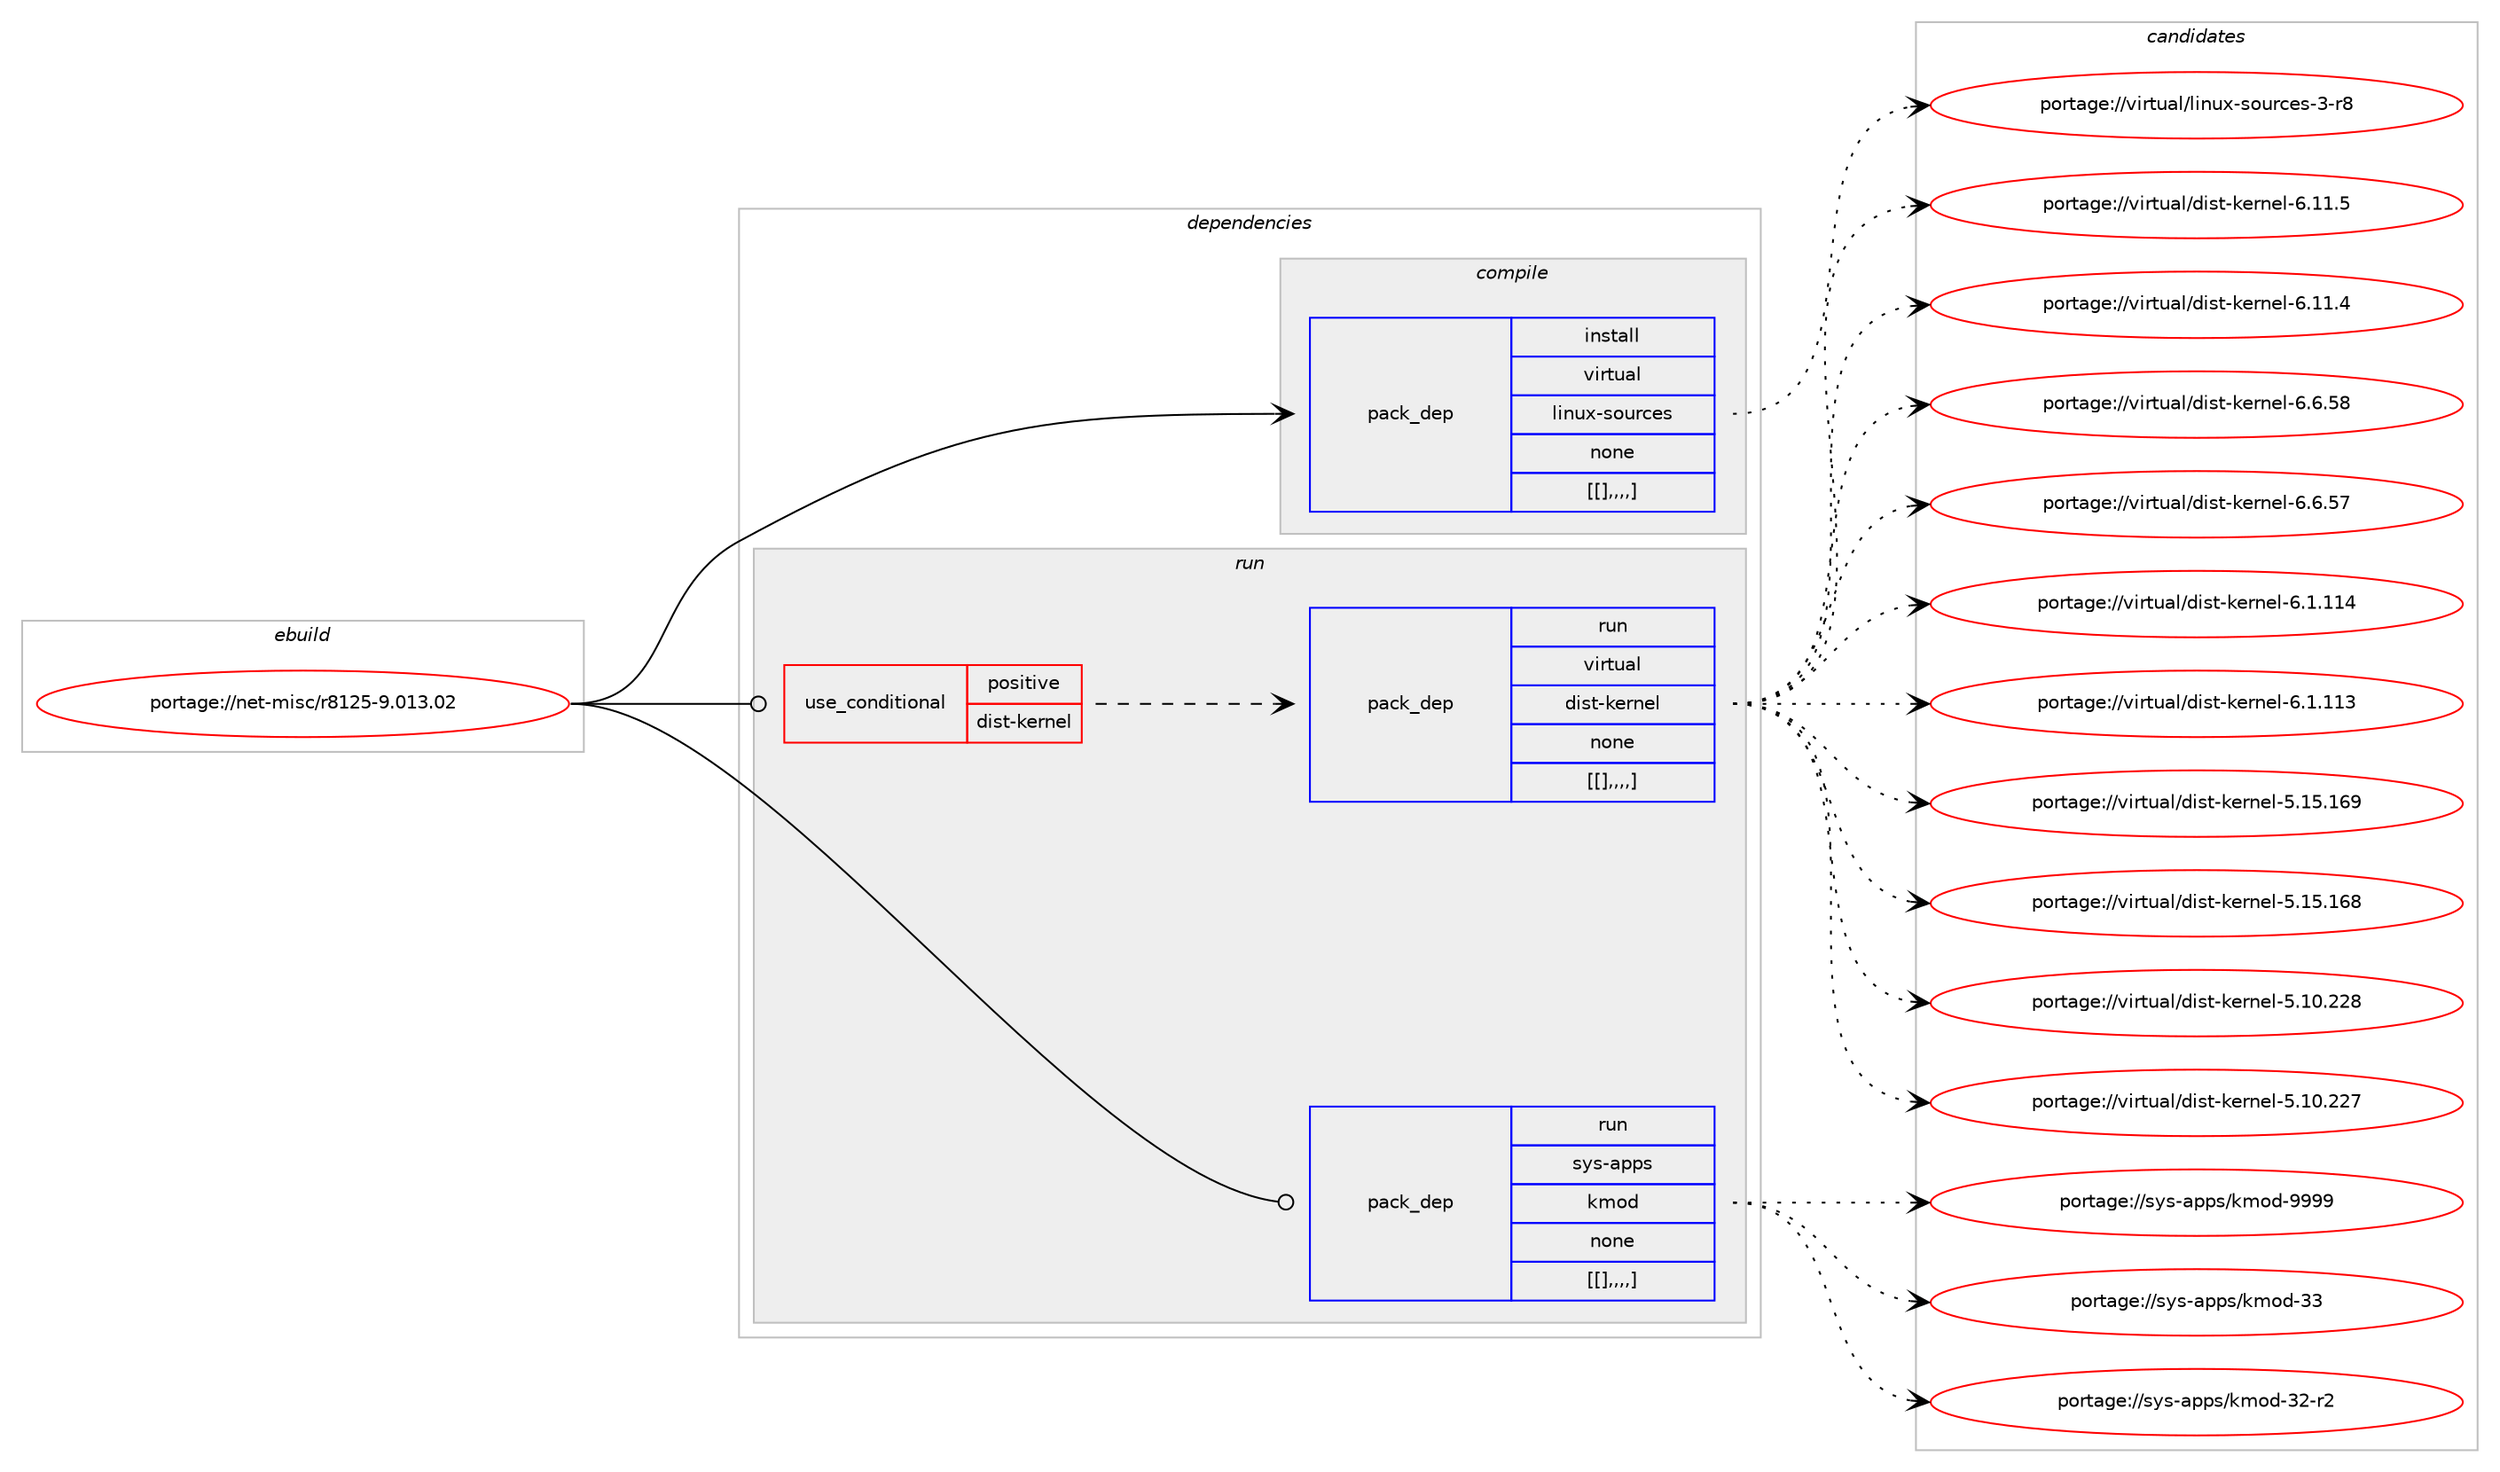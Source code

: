 digraph prolog {

# *************
# Graph options
# *************

newrank=true;
concentrate=true;
compound=true;
graph [rankdir=LR,fontname=Helvetica,fontsize=10,ranksep=1.5];#, ranksep=2.5, nodesep=0.2];
edge  [arrowhead=vee];
node  [fontname=Helvetica,fontsize=10];

# **********
# The ebuild
# **********

subgraph cluster_leftcol {
color=gray;
label=<<i>ebuild</i>>;
id [label="portage://net-misc/r8125-9.013.02", color=red, width=4, href="../net-misc/r8125-9.013.02.svg"];
}

# ****************
# The dependencies
# ****************

subgraph cluster_midcol {
color=gray;
label=<<i>dependencies</i>>;
subgraph cluster_compile {
fillcolor="#eeeeee";
style=filled;
label=<<i>compile</i>>;
subgraph pack289186 {
dependency396947 [label=<<TABLE BORDER="0" CELLBORDER="1" CELLSPACING="0" CELLPADDING="4" WIDTH="220"><TR><TD ROWSPAN="6" CELLPADDING="30">pack_dep</TD></TR><TR><TD WIDTH="110">install</TD></TR><TR><TD>virtual</TD></TR><TR><TD>linux-sources</TD></TR><TR><TD>none</TD></TR><TR><TD>[[],,,,]</TD></TR></TABLE>>, shape=none, color=blue];
}
id:e -> dependency396947:w [weight=20,style="solid",arrowhead="vee"];
}
subgraph cluster_compileandrun {
fillcolor="#eeeeee";
style=filled;
label=<<i>compile and run</i>>;
}
subgraph cluster_run {
fillcolor="#eeeeee";
style=filled;
label=<<i>run</i>>;
subgraph cond104772 {
dependency396975 [label=<<TABLE BORDER="0" CELLBORDER="1" CELLSPACING="0" CELLPADDING="4"><TR><TD ROWSPAN="3" CELLPADDING="10">use_conditional</TD></TR><TR><TD>positive</TD></TR><TR><TD>dist-kernel</TD></TR></TABLE>>, shape=none, color=red];
subgraph pack289216 {
dependency396990 [label=<<TABLE BORDER="0" CELLBORDER="1" CELLSPACING="0" CELLPADDING="4" WIDTH="220"><TR><TD ROWSPAN="6" CELLPADDING="30">pack_dep</TD></TR><TR><TD WIDTH="110">run</TD></TR><TR><TD>virtual</TD></TR><TR><TD>dist-kernel</TD></TR><TR><TD>none</TD></TR><TR><TD>[[],,,,]</TD></TR></TABLE>>, shape=none, color=blue];
}
dependency396975:e -> dependency396990:w [weight=20,style="dashed",arrowhead="vee"];
}
id:e -> dependency396975:w [weight=20,style="solid",arrowhead="odot"];
subgraph pack289228 {
dependency396998 [label=<<TABLE BORDER="0" CELLBORDER="1" CELLSPACING="0" CELLPADDING="4" WIDTH="220"><TR><TD ROWSPAN="6" CELLPADDING="30">pack_dep</TD></TR><TR><TD WIDTH="110">run</TD></TR><TR><TD>sys-apps</TD></TR><TR><TD>kmod</TD></TR><TR><TD>none</TD></TR><TR><TD>[[],,,,]</TD></TR></TABLE>>, shape=none, color=blue];
}
id:e -> dependency396998:w [weight=20,style="solid",arrowhead="odot"];
}
}

# **************
# The candidates
# **************

subgraph cluster_choices {
rank=same;
color=gray;
label=<<i>candidates</i>>;

subgraph choice288268 {
color=black;
nodesep=1;
choice1181051141161179710847108105110117120451151111171149910111545514511456 [label="portage://virtual/linux-sources-3-r8", color=red, width=4,href="../virtual/linux-sources-3-r8.svg"];
dependency396947:e -> choice1181051141161179710847108105110117120451151111171149910111545514511456:w [style=dotted,weight="100"];
}
subgraph choice288318 {
color=black;
nodesep=1;
choice11810511411611797108471001051151164510710111411010110845544649494653 [label="portage://virtual/dist-kernel-6.11.5", color=red, width=4,href="../virtual/dist-kernel-6.11.5.svg"];
choice11810511411611797108471001051151164510710111411010110845544649494652 [label="portage://virtual/dist-kernel-6.11.4", color=red, width=4,href="../virtual/dist-kernel-6.11.4.svg"];
choice11810511411611797108471001051151164510710111411010110845544654465356 [label="portage://virtual/dist-kernel-6.6.58", color=red, width=4,href="../virtual/dist-kernel-6.6.58.svg"];
choice11810511411611797108471001051151164510710111411010110845544654465355 [label="portage://virtual/dist-kernel-6.6.57", color=red, width=4,href="../virtual/dist-kernel-6.6.57.svg"];
choice1181051141161179710847100105115116451071011141101011084554464946494952 [label="portage://virtual/dist-kernel-6.1.114", color=red, width=4,href="../virtual/dist-kernel-6.1.114.svg"];
choice1181051141161179710847100105115116451071011141101011084554464946494951 [label="portage://virtual/dist-kernel-6.1.113", color=red, width=4,href="../virtual/dist-kernel-6.1.113.svg"];
choice118105114116117971084710010511511645107101114110101108455346495346495457 [label="portage://virtual/dist-kernel-5.15.169", color=red, width=4,href="../virtual/dist-kernel-5.15.169.svg"];
choice118105114116117971084710010511511645107101114110101108455346495346495456 [label="portage://virtual/dist-kernel-5.15.168", color=red, width=4,href="../virtual/dist-kernel-5.15.168.svg"];
choice118105114116117971084710010511511645107101114110101108455346494846505056 [label="portage://virtual/dist-kernel-5.10.228", color=red, width=4,href="../virtual/dist-kernel-5.10.228.svg"];
choice118105114116117971084710010511511645107101114110101108455346494846505055 [label="portage://virtual/dist-kernel-5.10.227", color=red, width=4,href="../virtual/dist-kernel-5.10.227.svg"];
dependency396990:e -> choice11810511411611797108471001051151164510710111411010110845544649494653:w [style=dotted,weight="100"];
dependency396990:e -> choice11810511411611797108471001051151164510710111411010110845544649494652:w [style=dotted,weight="100"];
dependency396990:e -> choice11810511411611797108471001051151164510710111411010110845544654465356:w [style=dotted,weight="100"];
dependency396990:e -> choice11810511411611797108471001051151164510710111411010110845544654465355:w [style=dotted,weight="100"];
dependency396990:e -> choice1181051141161179710847100105115116451071011141101011084554464946494952:w [style=dotted,weight="100"];
dependency396990:e -> choice1181051141161179710847100105115116451071011141101011084554464946494951:w [style=dotted,weight="100"];
dependency396990:e -> choice118105114116117971084710010511511645107101114110101108455346495346495457:w [style=dotted,weight="100"];
dependency396990:e -> choice118105114116117971084710010511511645107101114110101108455346495346495456:w [style=dotted,weight="100"];
dependency396990:e -> choice118105114116117971084710010511511645107101114110101108455346494846505056:w [style=dotted,weight="100"];
dependency396990:e -> choice118105114116117971084710010511511645107101114110101108455346494846505055:w [style=dotted,weight="100"];
}
subgraph choice288341 {
color=black;
nodesep=1;
choice1151211154597112112115471071091111004557575757 [label="portage://sys-apps/kmod-9999", color=red, width=4,href="../sys-apps/kmod-9999.svg"];
choice115121115459711211211547107109111100455151 [label="portage://sys-apps/kmod-33", color=red, width=4,href="../sys-apps/kmod-33.svg"];
choice1151211154597112112115471071091111004551504511450 [label="portage://sys-apps/kmod-32-r2", color=red, width=4,href="../sys-apps/kmod-32-r2.svg"];
dependency396998:e -> choice1151211154597112112115471071091111004557575757:w [style=dotted,weight="100"];
dependency396998:e -> choice115121115459711211211547107109111100455151:w [style=dotted,weight="100"];
dependency396998:e -> choice1151211154597112112115471071091111004551504511450:w [style=dotted,weight="100"];
}
}

}

